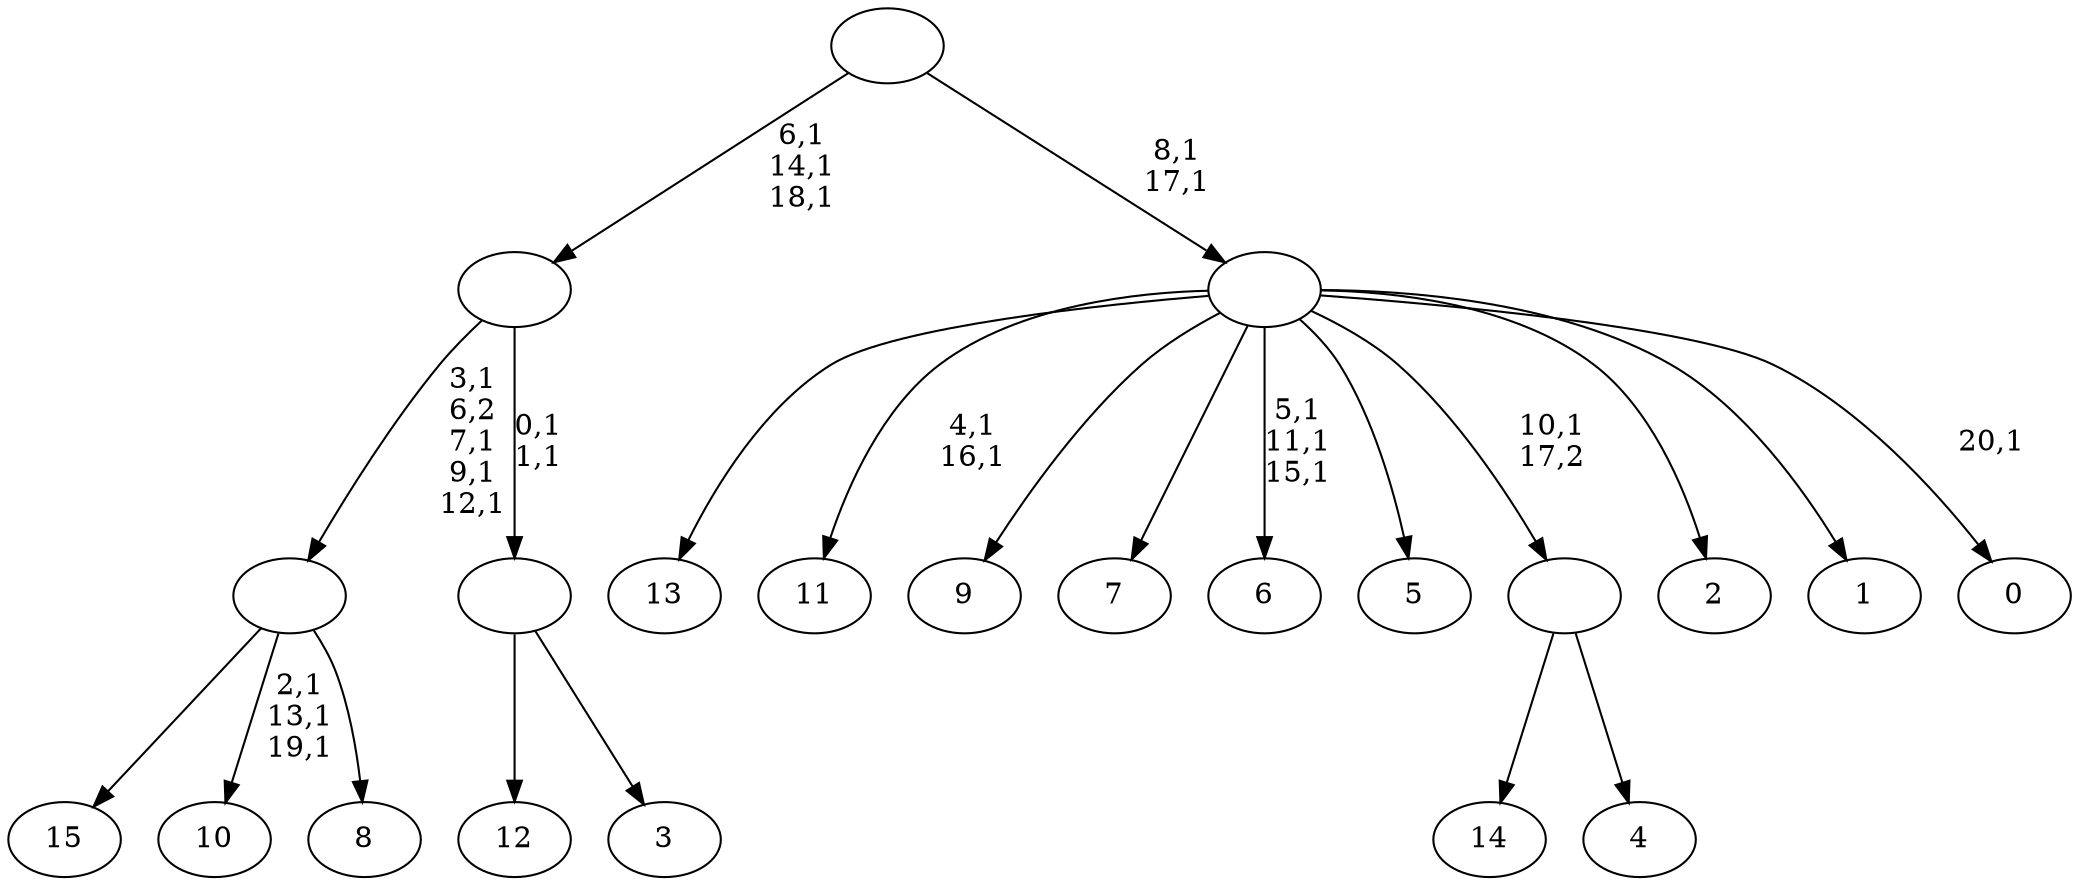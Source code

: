 digraph T {
	37 [label="15"]
	36 [label="14"]
	35 [label="13"]
	34 [label="12"]
	33 [label="11"]
	30 [label="10"]
	26 [label="9"]
	25 [label="8"]
	24 [label=""]
	20 [label="7"]
	19 [label="6"]
	15 [label="5"]
	14 [label="4"]
	13 [label=""]
	12 [label="3"]
	11 [label=""]
	9 [label=""]
	6 [label="2"]
	5 [label="1"]
	4 [label="0"]
	2 [label=""]
	0 [label=""]
	24 -> 30 [label="2,1\n13,1\n19,1"]
	24 -> 37 [label=""]
	24 -> 25 [label=""]
	13 -> 36 [label=""]
	13 -> 14 [label=""]
	11 -> 34 [label=""]
	11 -> 12 [label=""]
	9 -> 11 [label="0,1\n1,1"]
	9 -> 24 [label="3,1\n6,2\n7,1\n9,1\n12,1"]
	2 -> 4 [label="20,1"]
	2 -> 19 [label="5,1\n11,1\n15,1"]
	2 -> 33 [label="4,1\n16,1"]
	2 -> 35 [label=""]
	2 -> 26 [label=""]
	2 -> 20 [label=""]
	2 -> 15 [label=""]
	2 -> 13 [label="10,1\n17,2"]
	2 -> 6 [label=""]
	2 -> 5 [label=""]
	0 -> 2 [label="8,1\n17,1"]
	0 -> 9 [label="6,1\n14,1\n18,1"]
}
